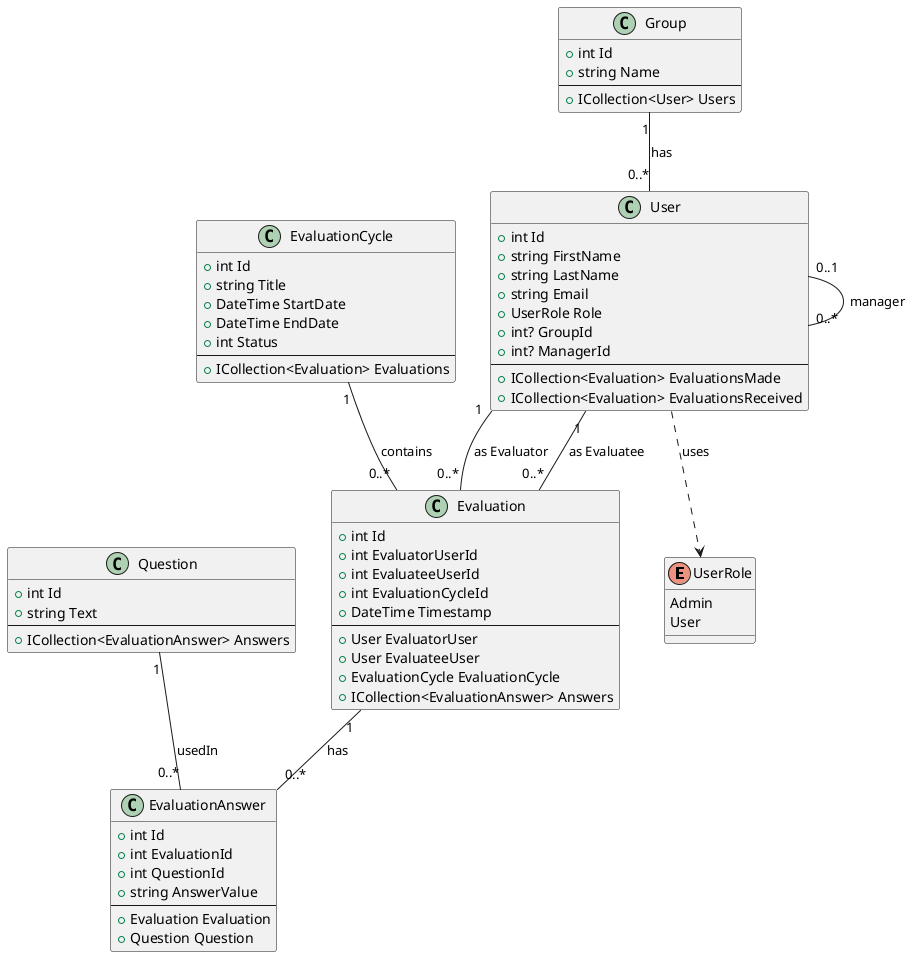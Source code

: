 @startuml
'===========================================================
' Ορισμός Enum κλάσης για ρόλους
'===========================================================
enum UserRole {
  Admin
  User
}

'===========================================================
' Κλάσεις
'===========================================================
class User {
  + int Id
  + string FirstName
  + string LastName
  + string Email
  + UserRole Role
  + int? GroupId
  + int? ManagerId
  --
  + ICollection<Evaluation> EvaluationsMade  
  + ICollection<Evaluation> EvaluationsReceived
}

class Group {
  + int Id
  + string Name
  --
  + ICollection<User> Users
}

class EvaluationCycle {
  + int Id
  + string Title
  + DateTime StartDate
  + DateTime EndDate
  + int Status
  --
  + ICollection<Evaluation> Evaluations
}

class Question {
  + int Id
  + string Text
  --
  + ICollection<EvaluationAnswer> Answers
}

class Evaluation {
  + int Id
  + int EvaluatorUserId
  + int EvaluateeUserId
  + int EvaluationCycleId
  + DateTime Timestamp
  --
  + User EvaluatorUser
  + User EvaluateeUser
  + EvaluationCycle EvaluationCycle
  + ICollection<EvaluationAnswer> Answers
}

class EvaluationAnswer {
  + int Id
  + int EvaluationId
  + int QuestionId
  + string AnswerValue
  --
  + Evaluation Evaluation
  + Question Question
}

'===========================================================
' Συσχετίσεις (Relationships)
'===========================================================

' Ένας User χρησιμοποιεί UserRole
User ..> UserRole : uses

' Ένα Group έχει πολλούς Users
Group "1" -- "0..*" User : has

' Συσχέτιση manager μεταξύ χρηστών:
' Ένας User μπορεί να έχει 0 ή 1 Manager (ο οποίος είναι επίσης User)
User "0..1" -- "0..*" User : manager

' Ένας User μπορεί να κάνει πολλές Evaluations (ως Evaluator)
' και να δεχτεί πολλές Evaluations (ως Evaluatee)
User "1" -- "0..*" Evaluation : as Evaluator
User "1" -- "0..*" Evaluation : as Evaluatee

' Ένας EvaluationCycle περιέχει πολλές Evaluations
EvaluationCycle "1" -- "0..*" Evaluation : contains

' Κάθε Evaluation συνδέεται με πολλά EvaluationAnswer
Evaluation "1" -- "0..*" EvaluationAnswer : has

' Μία Question μπορεί να είναι μέρος πολλών EvaluationAnswer
Question "1" -- "0..*" EvaluationAnswer : usedIn
@enduml